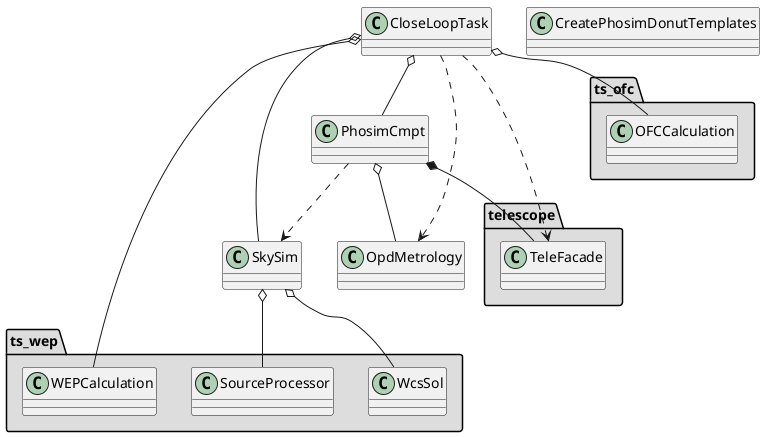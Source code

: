 @startuml
package "telescope" #DDDDDD {
  class TeleFacade
}

package "ts_wep" #DDDDDD {
  class WEPCalculation
  class SourceProcessor
  class WcsSol
}

package "ts_ofc" #DDDDDD {
  class OFCCalculation
}

PhosimCmpt ..> SkySim
PhosimCmpt o-- OpdMetrology
PhosimCmpt *-- TeleFacade
SkySim o-- SourceProcessor
SkySim o-- WcsSol
CloseLoopTask o-- SkySim
CloseLoopTask o-- WEPCalculation
CloseLoopTask o-- OFCCalculation
CloseLoopTask o-- PhosimCmpt
CloseLoopTask ..> TeleFacade
CloseLoopTask ..> OpdMetrology
class CreatePhosimDonutTemplates
@enduml
